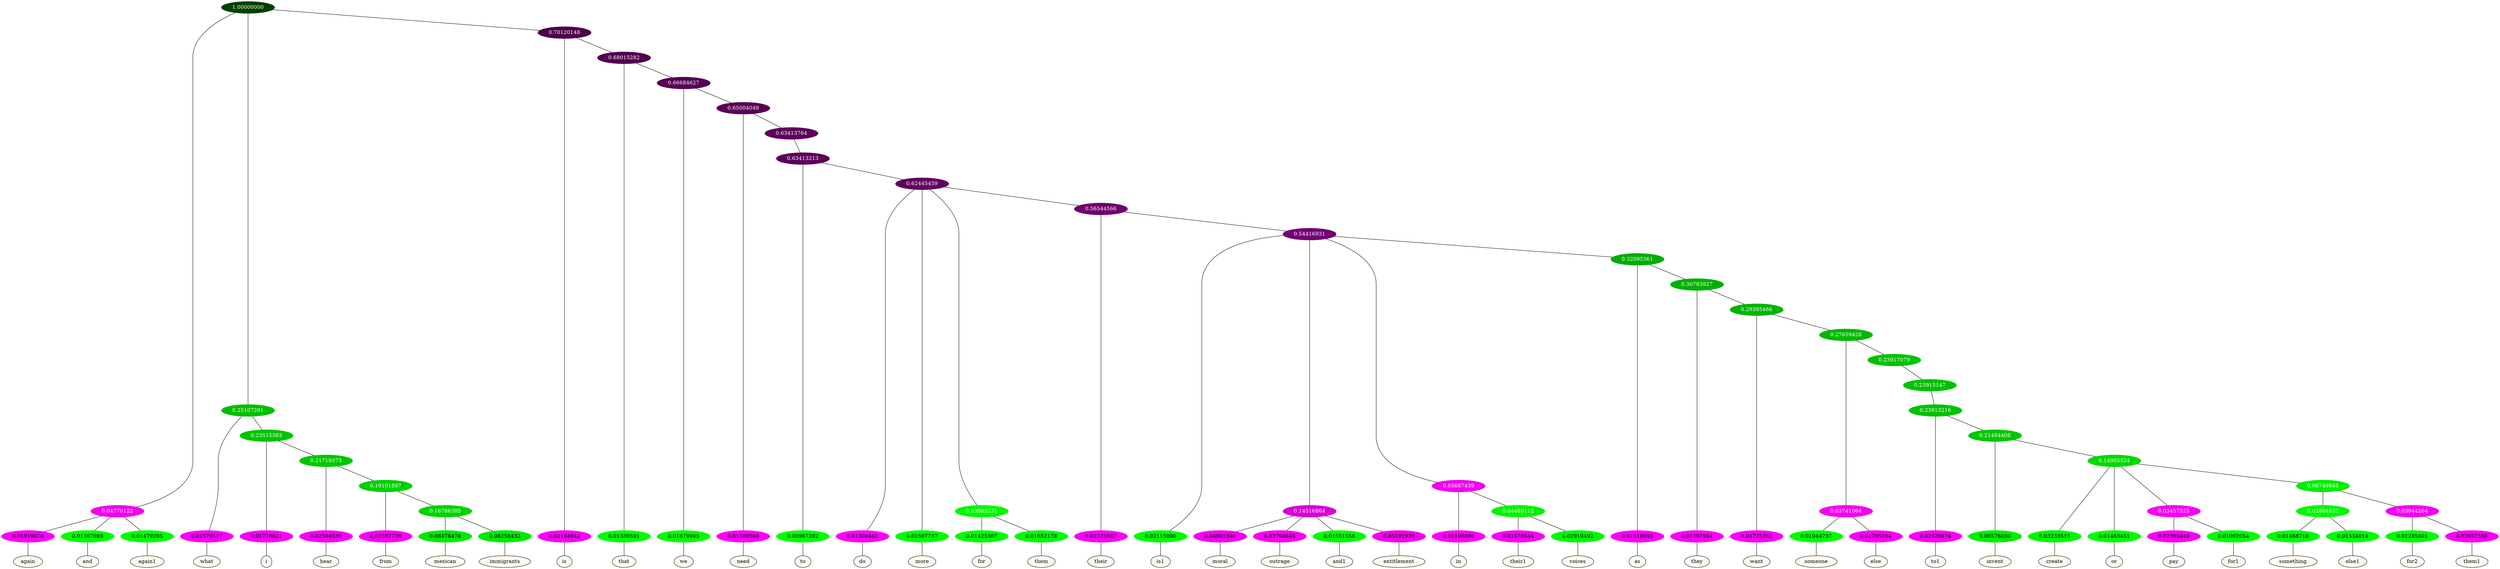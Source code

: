 graph {
	node [format=png height=0.15 nodesep=0.001 ordering=out overlap=prism overlap_scaling=0.01 ranksep=0.001 ratio=0.2 style=filled width=0.15]
	{
		rank=same
		a_w_4 [label=again color=black fillcolor=floralwhite style="filled,solid"]
		a_w_5 [label=and color=black fillcolor=floralwhite style="filled,solid"]
		a_w_6 [label=again1 color=black fillcolor=floralwhite style="filled,solid"]
		a_w_7 [label=what color=black fillcolor=floralwhite style="filled,solid"]
		a_w_11 [label=i color=black fillcolor=floralwhite style="filled,solid"]
		a_w_15 [label=hear color=black fillcolor=floralwhite style="filled,solid"]
		a_w_19 [label=from color=black fillcolor=floralwhite style="filled,solid"]
		a_w_23 [label=mexican color=black fillcolor=floralwhite style="filled,solid"]
		a_w_24 [label=immigrants color=black fillcolor=floralwhite style="filled,solid"]
		a_w_9 [label=is color=black fillcolor=floralwhite style="filled,solid"]
		a_w_13 [label=that color=black fillcolor=floralwhite style="filled,solid"]
		a_w_17 [label=we color=black fillcolor=floralwhite style="filled,solid"]
		a_w_21 [label=need color=black fillcolor=floralwhite style="filled,solid"]
		a_w_26 [label=to color=black fillcolor=floralwhite style="filled,solid"]
		a_w_28 [label=do color=black fillcolor=floralwhite style="filled,solid"]
		a_w_29 [label=more color=black fillcolor=floralwhite style="filled,solid"]
		a_w_32 [label=for color=black fillcolor=floralwhite style="filled,solid"]
		a_w_33 [label=them color=black fillcolor=floralwhite style="filled,solid"]
		a_w_34 [label=their color=black fillcolor=floralwhite style="filled,solid"]
		a_w_36 [label=is1 color=black fillcolor=floralwhite style="filled,solid"]
		a_w_40 [label=moral color=black fillcolor=floralwhite style="filled,solid"]
		a_w_41 [label=outrage color=black fillcolor=floralwhite style="filled,solid"]
		a_w_42 [label=and1 color=black fillcolor=floralwhite style="filled,solid"]
		a_w_43 [label=entitlement color=black fillcolor=floralwhite style="filled,solid"]
		a_w_44 [label=in color=black fillcolor=floralwhite style="filled,solid"]
		a_w_48 [label=their1 color=black fillcolor=floralwhite style="filled,solid"]
		a_w_49 [label=voices color=black fillcolor=floralwhite style="filled,solid"]
		a_w_46 [label=as color=black fillcolor=floralwhite style="filled,solid"]
		a_w_50 [label=they color=black fillcolor=floralwhite style="filled,solid"]
		a_w_52 [label=want color=black fillcolor=floralwhite style="filled,solid"]
		a_w_56 [label=someone color=black fillcolor=floralwhite style="filled,solid"]
		a_w_57 [label=else color=black fillcolor=floralwhite style="filled,solid"]
		a_w_60 [label=to1 color=black fillcolor=floralwhite style="filled,solid"]
		a_w_62 [label=invent color=black fillcolor=floralwhite style="filled,solid"]
		a_w_64 [label=create color=black fillcolor=floralwhite style="filled,solid"]
		a_w_65 [label=or color=black fillcolor=floralwhite style="filled,solid"]
		a_w_68 [label=pay color=black fillcolor=floralwhite style="filled,solid"]
		a_w_69 [label=for1 color=black fillcolor=floralwhite style="filled,solid"]
		a_w_72 [label=something color=black fillcolor=floralwhite style="filled,solid"]
		a_w_73 [label=else1 color=black fillcolor=floralwhite style="filled,solid"]
		a_w_74 [label=for2 color=black fillcolor=floralwhite style="filled,solid"]
		a_w_75 [label=them1 color=black fillcolor=floralwhite style="filled,solid"]
	}
	a_n_4 -- a_w_4
	a_n_5 -- a_w_5
	a_n_6 -- a_w_6
	a_n_7 -- a_w_7
	a_n_11 -- a_w_11
	a_n_15 -- a_w_15
	a_n_19 -- a_w_19
	a_n_23 -- a_w_23
	a_n_24 -- a_w_24
	a_n_9 -- a_w_9
	a_n_13 -- a_w_13
	a_n_17 -- a_w_17
	a_n_21 -- a_w_21
	a_n_26 -- a_w_26
	a_n_28 -- a_w_28
	a_n_29 -- a_w_29
	a_n_32 -- a_w_32
	a_n_33 -- a_w_33
	a_n_34 -- a_w_34
	a_n_36 -- a_w_36
	a_n_40 -- a_w_40
	a_n_41 -- a_w_41
	a_n_42 -- a_w_42
	a_n_43 -- a_w_43
	a_n_44 -- a_w_44
	a_n_48 -- a_w_48
	a_n_49 -- a_w_49
	a_n_46 -- a_w_46
	a_n_50 -- a_w_50
	a_n_52 -- a_w_52
	a_n_56 -- a_w_56
	a_n_57 -- a_w_57
	a_n_60 -- a_w_60
	a_n_62 -- a_w_62
	a_n_64 -- a_w_64
	a_n_65 -- a_w_65
	a_n_68 -- a_w_68
	a_n_69 -- a_w_69
	a_n_72 -- a_w_72
	a_n_73 -- a_w_73
	a_n_74 -- a_w_74
	a_n_75 -- a_w_75
	{
		rank=same
		a_n_4 [label=0.01919070 color="0.835 1.000 0.981" fontcolor=black]
		a_n_5 [label=0.01367093 color="0.334 1.000 0.986" fontcolor=black]
		a_n_6 [label=0.01479205 color="0.334 1.000 0.985" fontcolor=black]
		a_n_7 [label=0.01579517 color="0.835 1.000 0.984" fontcolor=black]
		a_n_11 [label=0.01778621 color="0.835 1.000 0.982" fontcolor=black]
		a_n_15 [label=0.02594530 color="0.835 1.000 0.974" fontcolor=black]
		a_n_19 [label=0.02282738 color="0.835 1.000 0.977" fontcolor=black]
		a_n_23 [label=0.08478478 color="0.334 1.000 0.915" fontcolor=black]
		a_n_24 [label=0.08258432 color="0.334 1.000 0.917" fontcolor=black]
		a_n_9 [label=0.02104042 color="0.835 1.000 0.979" fontcolor=black]
		a_n_13 [label=0.01330591 color="0.334 1.000 0.987" fontcolor=black]
		a_n_17 [label=0.01679995 color="0.334 1.000 0.983" fontcolor=black]
		a_n_21 [label=0.01589569 color="0.835 1.000 0.984" fontcolor=black]
		a_n_26 [label=0.00967202 color="0.334 1.000 0.990" fontcolor=black]
		a_n_28 [label=0.01308461 color="0.835 1.000 0.987" fontcolor=black]
		a_n_29 [label=0.01507737 color="0.334 1.000 0.985" fontcolor=black]
		a_n_32 [label=0.01425307 color="0.334 1.000 0.986" fontcolor=black]
		a_n_33 [label=0.01652178 color="0.334 1.000 0.983" fontcolor=black]
		a_n_34 [label=0.02123687 color="0.835 1.000 0.979" fontcolor=black]
		a_n_36 [label=0.02115090 color="0.334 1.000 0.979" fontcolor=black]
		a_n_40 [label=0.04001346 color="0.835 1.000 0.960" fontcolor=black]
		a_n_41 [label=0.03766645 color="0.835 1.000 0.962" fontcolor=black]
		a_n_42 [label=0.01551558 color="0.334 1.000 0.984" fontcolor=black]
		a_n_43 [label=0.05191920 color="0.835 1.000 0.948" fontcolor=black]
		a_n_44 [label=0.01196896 color="0.835 1.000 0.988" fontcolor=black]
		a_n_48 [label=0.01578544 color="0.835 1.000 0.984" fontcolor=black]
		a_n_49 [label=0.02910492 color="0.334 1.000 0.971" fontcolor=black]
		a_n_46 [label=0.01310993 color="0.835 1.000 0.987" fontcolor=black]
		a_n_50 [label=0.01397984 color="0.835 1.000 0.986" fontcolor=black]
		a_n_52 [label=0.01725263 color="0.835 1.000 0.983" fontcolor=black]
		a_n_56 [label=0.01944737 color="0.334 1.000 0.981" fontcolor=black]
		a_n_57 [label=0.01795104 color="0.835 1.000 0.982" fontcolor=black]
		a_n_60 [label=0.02426876 color="0.835 1.000 0.976" fontcolor=black]
		a_n_62 [label=0.06576030 color="0.334 1.000 0.934" fontcolor=black]
		a_n_64 [label=0.03233515 color="0.334 1.000 0.968" fontcolor=black]
		a_n_65 [label=0.01463451 color="0.334 1.000 0.985" fontcolor=black]
		a_n_68 [label=0.02365449 color="0.835 1.000 0.976" fontcolor=black]
		a_n_69 [label=0.01092054 color="0.334 1.000 0.989" fontcolor=black]
		a_n_72 [label=0.01468718 color="0.334 1.000 0.985" fontcolor=black]
		a_n_73 [label=0.01334014 color="0.334 1.000 0.987" fontcolor=black]
		a_n_74 [label=0.01285601 color="0.334 1.000 0.987" fontcolor=black]
		a_n_75 [label=0.02657550 color="0.835 1.000 0.973" fontcolor=black]
	}
	a_n_0 [label=1.00000000 color="0.334 1.000 0.250" fontcolor=grey99]
	a_n_1 [label=0.04770122 color="0.835 1.000 0.952" fontcolor=grey99]
	a_n_0 -- a_n_1
	a_n_2 [label=0.25107291 color="0.334 1.000 0.749" fontcolor=grey99]
	a_n_0 -- a_n_2
	a_n_3 [label=0.70120148 color="0.835 1.000 0.299" fontcolor=grey99]
	a_n_0 -- a_n_3
	a_n_1 -- a_n_4
	a_n_1 -- a_n_5
	a_n_1 -- a_n_6
	a_n_2 -- a_n_7
	a_n_8 [label=0.23515583 color="0.334 1.000 0.765" fontcolor=grey99]
	a_n_2 -- a_n_8
	a_n_3 -- a_n_9
	a_n_10 [label=0.68015282 color="0.835 1.000 0.320" fontcolor=grey99]
	a_n_3 -- a_n_10
	a_n_8 -- a_n_11
	a_n_12 [label=0.21719373 color="0.334 1.000 0.783" fontcolor=grey99]
	a_n_8 -- a_n_12
	a_n_10 -- a_n_13
	a_n_14 [label=0.66684627 color="0.835 1.000 0.333" fontcolor=grey99]
	a_n_10 -- a_n_14
	a_n_12 -- a_n_15
	a_n_16 [label=0.19101897 color="0.334 1.000 0.809" fontcolor=grey99]
	a_n_12 -- a_n_16
	a_n_14 -- a_n_17
	a_n_18 [label=0.65004049 color="0.835 1.000 0.350" fontcolor=grey99]
	a_n_14 -- a_n_18
	a_n_16 -- a_n_19
	a_n_20 [label=0.16786385 color="0.334 1.000 0.832" fontcolor=grey99]
	a_n_16 -- a_n_20
	a_n_18 -- a_n_21
	a_n_22 [label=0.63413764 color="0.835 1.000 0.366" fontcolor=grey99]
	a_n_18 -- a_n_22
	a_n_20 -- a_n_23
	a_n_20 -- a_n_24
	a_n_25 [label=0.63413213 color="0.835 1.000 0.366" fontcolor=grey99]
	a_n_22 -- a_n_25
	a_n_25 -- a_n_26
	a_n_27 [label=0.62445459 color="0.835 1.000 0.376" fontcolor=grey99]
	a_n_25 -- a_n_27
	a_n_27 -- a_n_28
	a_n_27 -- a_n_29
	a_n_30 [label=0.03083231 color="0.334 1.000 0.969" fontcolor=grey99]
	a_n_27 -- a_n_30
	a_n_31 [label=0.56544566 color="0.835 1.000 0.435" fontcolor=grey99]
	a_n_27 -- a_n_31
	a_n_30 -- a_n_32
	a_n_30 -- a_n_33
	a_n_31 -- a_n_34
	a_n_35 [label=0.54416931 color="0.835 1.000 0.456" fontcolor=grey99]
	a_n_31 -- a_n_35
	a_n_35 -- a_n_36
	a_n_37 [label=0.14516864 color="0.835 1.000 0.855" fontcolor=grey99]
	a_n_35 -- a_n_37
	a_n_38 [label=0.05687439 color="0.835 1.000 0.943" fontcolor=grey99]
	a_n_35 -- a_n_38
	a_n_39 [label=0.32095361 color="0.334 1.000 0.679" fontcolor=grey99]
	a_n_35 -- a_n_39
	a_n_37 -- a_n_40
	a_n_37 -- a_n_41
	a_n_37 -- a_n_42
	a_n_37 -- a_n_43
	a_n_38 -- a_n_44
	a_n_45 [label=0.04489112 color="0.334 1.000 0.955" fontcolor=grey99]
	a_n_38 -- a_n_45
	a_n_39 -- a_n_46
	a_n_47 [label=0.30783927 color="0.334 1.000 0.692" fontcolor=grey99]
	a_n_39 -- a_n_47
	a_n_45 -- a_n_48
	a_n_45 -- a_n_49
	a_n_47 -- a_n_50
	a_n_51 [label=0.29385466 color="0.334 1.000 0.706" fontcolor=grey99]
	a_n_47 -- a_n_51
	a_n_51 -- a_n_52
	a_n_53 [label=0.27659428 color="0.334 1.000 0.723" fontcolor=grey99]
	a_n_51 -- a_n_53
	a_n_54 [label=0.03741064 color="0.835 1.000 0.963" fontcolor=grey99]
	a_n_53 -- a_n_54
	a_n_55 [label=0.23917079 color="0.334 1.000 0.761" fontcolor=grey99]
	a_n_53 -- a_n_55
	a_n_54 -- a_n_56
	a_n_54 -- a_n_57
	a_n_58 [label=0.23915147 color="0.334 1.000 0.761" fontcolor=grey99]
	a_n_55 -- a_n_58
	a_n_59 [label=0.23913216 color="0.334 1.000 0.761" fontcolor=grey99]
	a_n_58 -- a_n_59
	a_n_59 -- a_n_60
	a_n_61 [label=0.21484408 color="0.334 1.000 0.785" fontcolor=grey99]
	a_n_59 -- a_n_61
	a_n_61 -- a_n_62
	a_n_63 [label=0.14905324 color="0.334 1.000 0.851" fontcolor=grey99]
	a_n_61 -- a_n_63
	a_n_63 -- a_n_64
	a_n_63 -- a_n_65
	a_n_66 [label=0.03457525 color="0.835 1.000 0.965" fontcolor=grey99]
	a_n_63 -- a_n_66
	a_n_67 [label=0.06749843 color="0.334 1.000 0.933" fontcolor=grey99]
	a_n_63 -- a_n_67
	a_n_66 -- a_n_68
	a_n_66 -- a_n_69
	a_n_70 [label=0.02804832 color="0.334 1.000 0.972" fontcolor=grey99]
	a_n_67 -- a_n_70
	a_n_71 [label=0.03944264 color="0.835 1.000 0.961" fontcolor=grey99]
	a_n_67 -- a_n_71
	a_n_70 -- a_n_72
	a_n_70 -- a_n_73
	a_n_71 -- a_n_74
	a_n_71 -- a_n_75
}

